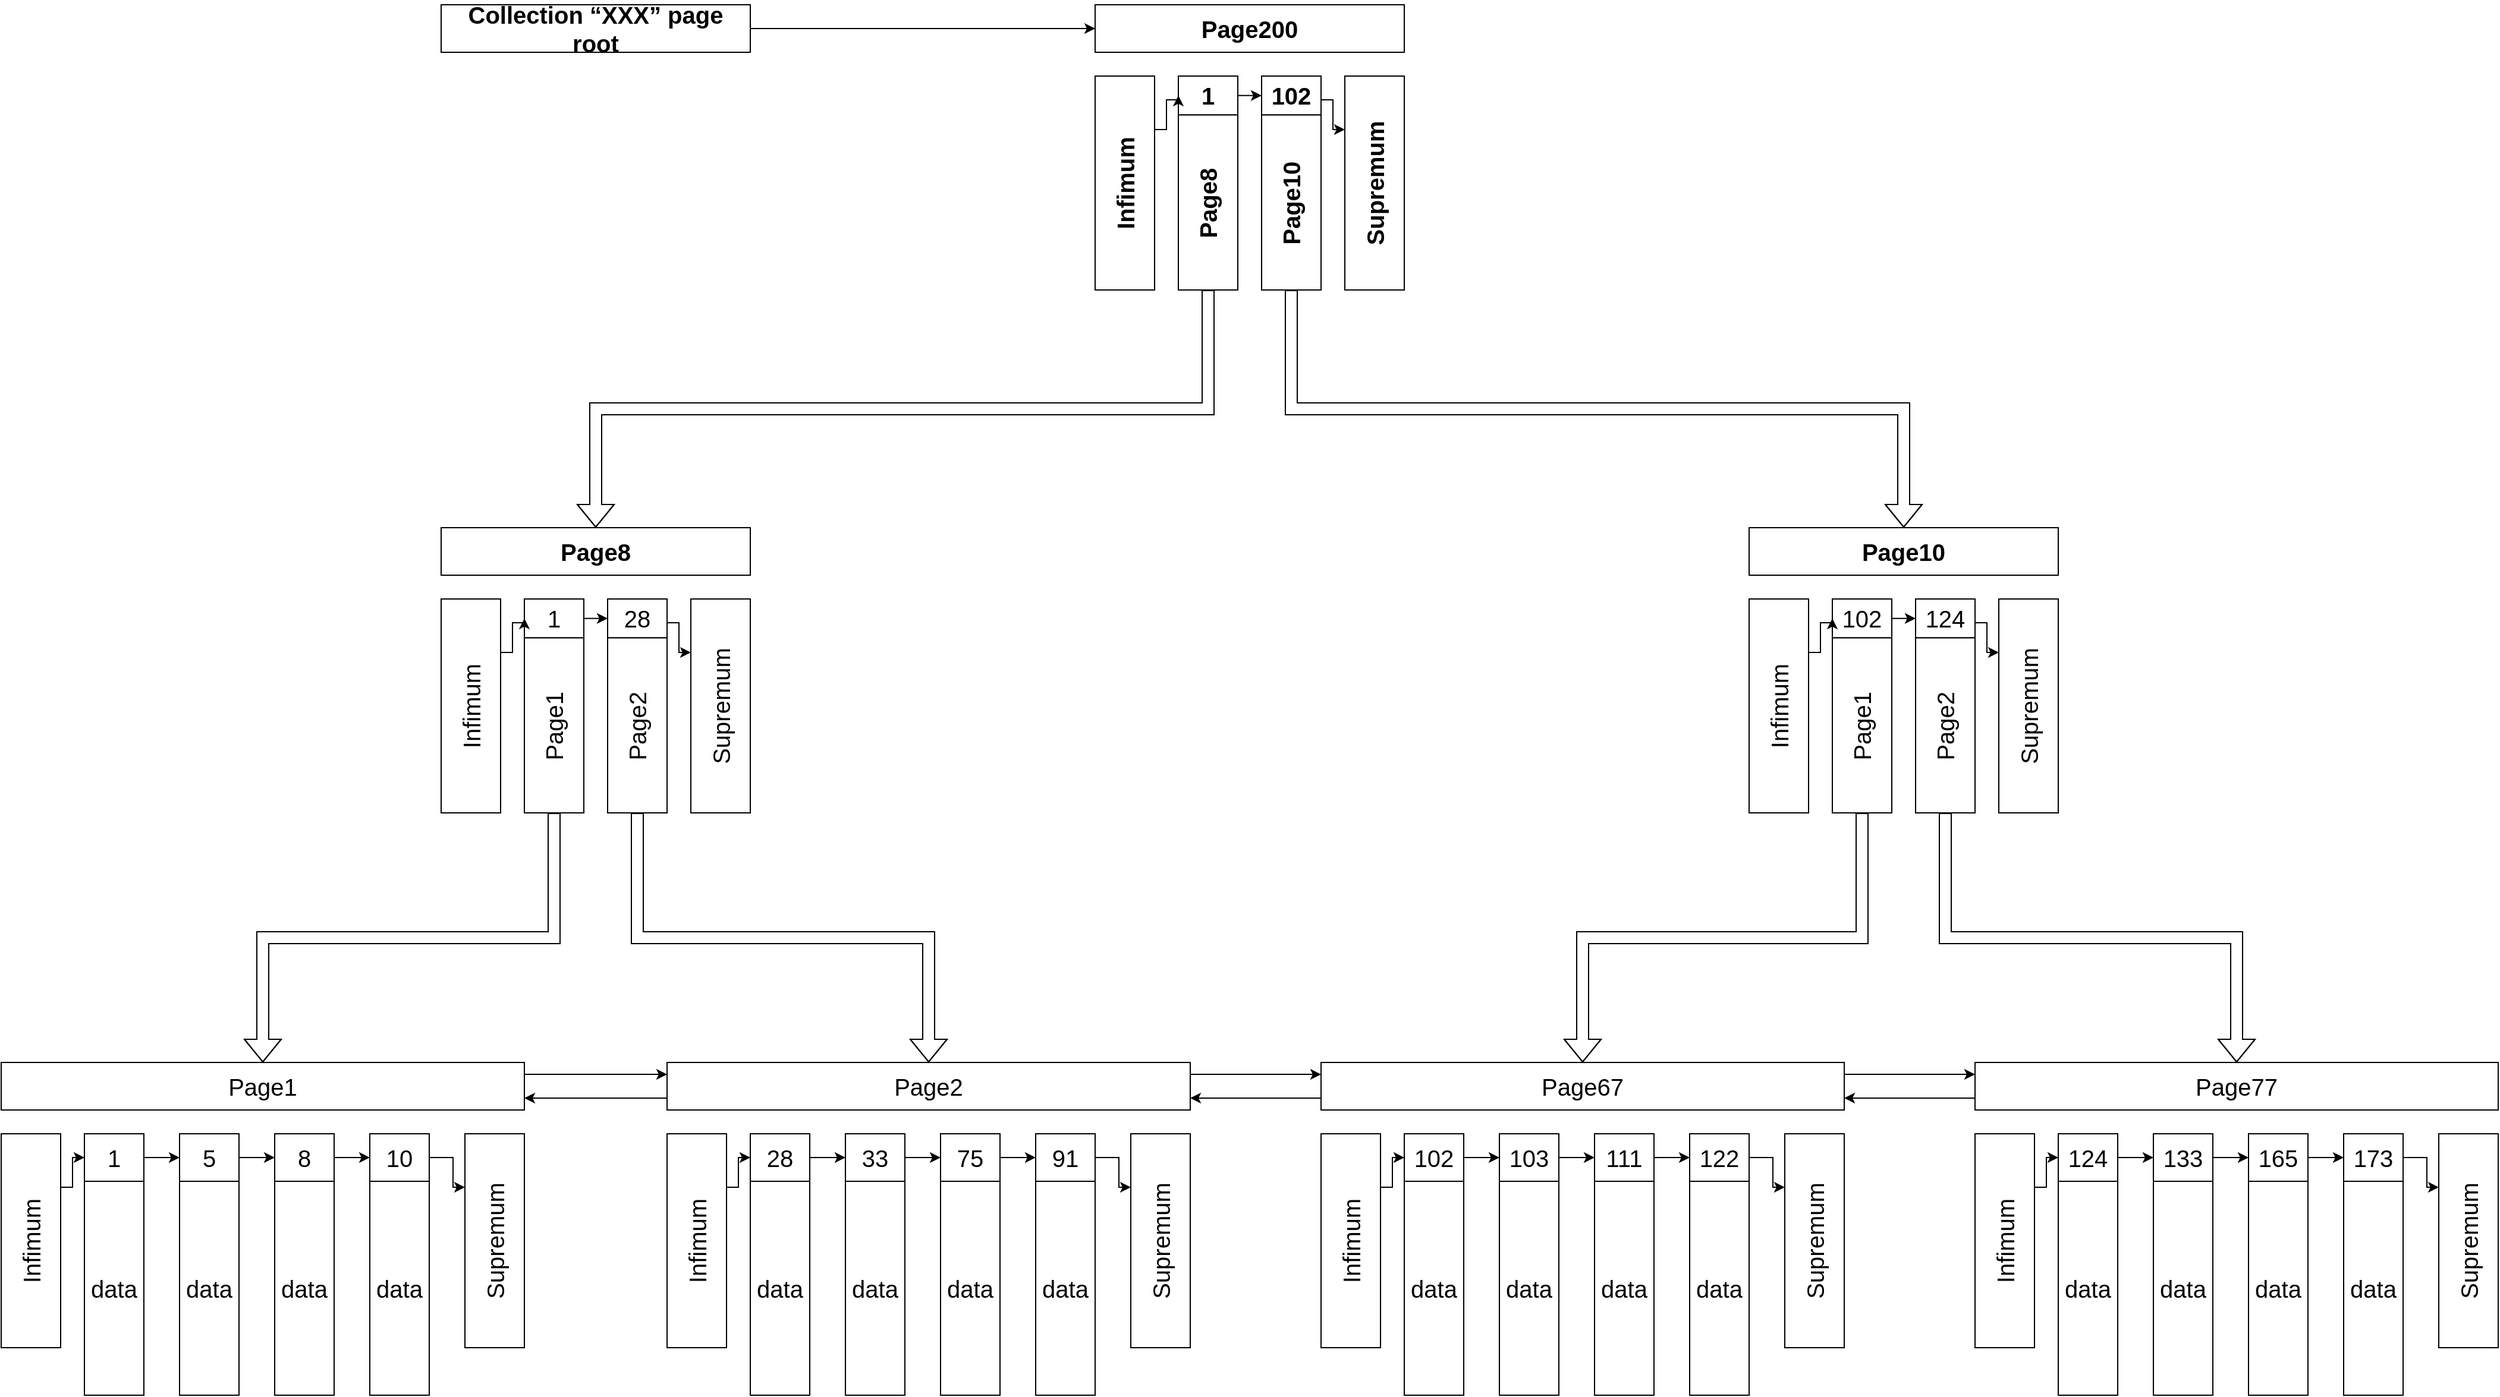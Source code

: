 <mxfile version="20.8.19" type="device"><diagram name="Page-1" id="5X7qmwgHOfAjLhb3YUsZ"><mxGraphModel dx="2868" dy="2516" grid="1" gridSize="10" guides="1" tooltips="1" connect="1" arrows="1" fold="1" page="1" pageScale="1" pageWidth="850" pageHeight="1100" math="0" shadow="0"><root><mxCell id="0"/><mxCell id="1" parent="0"/><mxCell id="koLjiDiufipP8f6T_nUg-83" style="edgeStyle=orthogonalEdgeStyle;rounded=0;orthogonalLoop=1;jettySize=auto;html=1;exitX=1;exitY=0.25;exitDx=0;exitDy=0;entryX=0;entryY=0.25;entryDx=0;entryDy=0;fontFamily=Helvetica;fontSize=20;" edge="1" parent="1" source="koLjiDiufipP8f6T_nUg-43" target="koLjiDiufipP8f6T_nUg-63"><mxGeometry relative="1" as="geometry"/></mxCell><mxCell id="koLjiDiufipP8f6T_nUg-43" value="Page1" style="rounded=0;whiteSpace=wrap;html=1;fontSize=20;" vertex="1" parent="1"><mxGeometry x="50" y="310" width="440" height="40" as="geometry"/></mxCell><mxCell id="koLjiDiufipP8f6T_nUg-46" value="" style="group" vertex="1" connectable="0" parent="1"><mxGeometry x="120" y="370" width="50" height="220" as="geometry"/></mxCell><mxCell id="koLjiDiufipP8f6T_nUg-44" value="1" style="rounded=0;whiteSpace=wrap;html=1;fontSize=20;" vertex="1" parent="koLjiDiufipP8f6T_nUg-46"><mxGeometry width="50" height="40" as="geometry"/></mxCell><mxCell id="koLjiDiufipP8f6T_nUg-45" value="data" style="rounded=0;whiteSpace=wrap;html=1;fontSize=20;" vertex="1" parent="koLjiDiufipP8f6T_nUg-46"><mxGeometry y="40" width="50" height="180" as="geometry"/></mxCell><mxCell id="koLjiDiufipP8f6T_nUg-47" value="" style="group" vertex="1" connectable="0" parent="1"><mxGeometry x="200" y="370" width="50" height="220" as="geometry"/></mxCell><mxCell id="koLjiDiufipP8f6T_nUg-48" value="5" style="rounded=0;whiteSpace=wrap;html=1;fontSize=20;" vertex="1" parent="koLjiDiufipP8f6T_nUg-47"><mxGeometry width="50" height="40" as="geometry"/></mxCell><mxCell id="koLjiDiufipP8f6T_nUg-49" value="data" style="rounded=0;whiteSpace=wrap;html=1;fontSize=20;" vertex="1" parent="koLjiDiufipP8f6T_nUg-47"><mxGeometry y="40" width="50" height="180" as="geometry"/></mxCell><mxCell id="koLjiDiufipP8f6T_nUg-50" value="" style="group" vertex="1" connectable="0" parent="1"><mxGeometry x="280" y="370" width="50" height="220" as="geometry"/></mxCell><mxCell id="koLjiDiufipP8f6T_nUg-51" value="8" style="rounded=0;whiteSpace=wrap;html=1;fontSize=20;" vertex="1" parent="koLjiDiufipP8f6T_nUg-50"><mxGeometry width="50" height="40" as="geometry"/></mxCell><mxCell id="koLjiDiufipP8f6T_nUg-52" value="data" style="rounded=0;whiteSpace=wrap;html=1;fontSize=20;" vertex="1" parent="koLjiDiufipP8f6T_nUg-50"><mxGeometry y="40" width="50" height="180" as="geometry"/></mxCell><mxCell id="koLjiDiufipP8f6T_nUg-53" value="" style="group" vertex="1" connectable="0" parent="1"><mxGeometry x="360" y="370" width="50" height="220" as="geometry"/></mxCell><mxCell id="koLjiDiufipP8f6T_nUg-54" value="10" style="rounded=0;whiteSpace=wrap;html=1;fontSize=20;" vertex="1" parent="koLjiDiufipP8f6T_nUg-53"><mxGeometry width="50" height="40" as="geometry"/></mxCell><mxCell id="koLjiDiufipP8f6T_nUg-55" value="data" style="rounded=0;whiteSpace=wrap;html=1;fontSize=20;" vertex="1" parent="koLjiDiufipP8f6T_nUg-53"><mxGeometry y="40" width="50" height="180" as="geometry"/></mxCell><mxCell id="koLjiDiufipP8f6T_nUg-58" style="edgeStyle=orthogonalEdgeStyle;rounded=0;orthogonalLoop=1;jettySize=auto;html=1;exitX=1;exitY=0.25;exitDx=0;exitDy=0;entryX=0;entryY=0.5;entryDx=0;entryDy=0;fontFamily=Helvetica;fontSize=20;" edge="1" parent="1" source="koLjiDiufipP8f6T_nUg-56" target="koLjiDiufipP8f6T_nUg-44"><mxGeometry relative="1" as="geometry"><Array as="points"><mxPoint x="110" y="415"/><mxPoint x="110" y="390"/></Array></mxGeometry></mxCell><mxCell id="koLjiDiufipP8f6T_nUg-56" value="Infimum" style="rounded=0;whiteSpace=wrap;html=1;fontSize=20;horizontal=0;" vertex="1" parent="1"><mxGeometry x="50" y="370" width="50" height="180" as="geometry"/></mxCell><mxCell id="koLjiDiufipP8f6T_nUg-57" value="Supremum" style="rounded=0;whiteSpace=wrap;html=1;fontSize=20;horizontal=0;" vertex="1" parent="1"><mxGeometry x="440" y="370" width="50" height="180" as="geometry"/></mxCell><mxCell id="koLjiDiufipP8f6T_nUg-59" style="edgeStyle=orthogonalEdgeStyle;rounded=0;orthogonalLoop=1;jettySize=auto;html=1;exitX=1;exitY=0.5;exitDx=0;exitDy=0;entryX=0;entryY=0.5;entryDx=0;entryDy=0;fontFamily=Helvetica;fontSize=20;" edge="1" parent="1" source="koLjiDiufipP8f6T_nUg-44" target="koLjiDiufipP8f6T_nUg-48"><mxGeometry relative="1" as="geometry"/></mxCell><mxCell id="koLjiDiufipP8f6T_nUg-60" style="edgeStyle=orthogonalEdgeStyle;rounded=0;orthogonalLoop=1;jettySize=auto;html=1;exitX=1;exitY=0.5;exitDx=0;exitDy=0;entryX=0;entryY=0.5;entryDx=0;entryDy=0;fontFamily=Helvetica;fontSize=20;" edge="1" parent="1" source="koLjiDiufipP8f6T_nUg-48" target="koLjiDiufipP8f6T_nUg-51"><mxGeometry relative="1" as="geometry"/></mxCell><mxCell id="koLjiDiufipP8f6T_nUg-61" style="edgeStyle=orthogonalEdgeStyle;rounded=0;orthogonalLoop=1;jettySize=auto;html=1;exitX=1;exitY=0.5;exitDx=0;exitDy=0;fontFamily=Helvetica;fontSize=20;" edge="1" parent="1" source="koLjiDiufipP8f6T_nUg-51" target="koLjiDiufipP8f6T_nUg-54"><mxGeometry relative="1" as="geometry"/></mxCell><mxCell id="koLjiDiufipP8f6T_nUg-62" style="edgeStyle=orthogonalEdgeStyle;rounded=0;orthogonalLoop=1;jettySize=auto;html=1;exitX=1;exitY=0.5;exitDx=0;exitDy=0;entryX=0;entryY=0.25;entryDx=0;entryDy=0;fontFamily=Helvetica;fontSize=20;" edge="1" parent="1" source="koLjiDiufipP8f6T_nUg-54" target="koLjiDiufipP8f6T_nUg-57"><mxGeometry relative="1" as="geometry"><Array as="points"><mxPoint x="430" y="390"/><mxPoint x="430" y="415"/></Array></mxGeometry></mxCell><mxCell id="koLjiDiufipP8f6T_nUg-84" style="edgeStyle=orthogonalEdgeStyle;rounded=0;orthogonalLoop=1;jettySize=auto;html=1;exitX=0;exitY=0.75;exitDx=0;exitDy=0;entryX=1;entryY=0.75;entryDx=0;entryDy=0;fontFamily=Helvetica;fontSize=20;" edge="1" parent="1" source="koLjiDiufipP8f6T_nUg-63" target="koLjiDiufipP8f6T_nUg-43"><mxGeometry relative="1" as="geometry"/></mxCell><mxCell id="koLjiDiufipP8f6T_nUg-105" style="edgeStyle=orthogonalEdgeStyle;rounded=0;orthogonalLoop=1;jettySize=auto;html=1;exitX=1;exitY=0.25;exitDx=0;exitDy=0;entryX=0;entryY=0.25;entryDx=0;entryDy=0;fontFamily=Helvetica;fontSize=20;" edge="1" parent="1" source="koLjiDiufipP8f6T_nUg-63" target="koLjiDiufipP8f6T_nUg-85"><mxGeometry relative="1" as="geometry"/></mxCell><mxCell id="koLjiDiufipP8f6T_nUg-63" value="Page2" style="rounded=0;whiteSpace=wrap;html=1;fontSize=20;" vertex="1" parent="1"><mxGeometry x="610" y="310" width="440" height="40" as="geometry"/></mxCell><mxCell id="koLjiDiufipP8f6T_nUg-64" value="" style="group" vertex="1" connectable="0" parent="1"><mxGeometry x="680" y="370" width="50" height="220" as="geometry"/></mxCell><mxCell id="koLjiDiufipP8f6T_nUg-65" value="28" style="rounded=0;whiteSpace=wrap;html=1;fontSize=20;" vertex="1" parent="koLjiDiufipP8f6T_nUg-64"><mxGeometry width="50" height="40" as="geometry"/></mxCell><mxCell id="koLjiDiufipP8f6T_nUg-66" value="data" style="rounded=0;whiteSpace=wrap;html=1;fontSize=20;" vertex="1" parent="koLjiDiufipP8f6T_nUg-64"><mxGeometry y="40" width="50" height="180" as="geometry"/></mxCell><mxCell id="koLjiDiufipP8f6T_nUg-67" value="" style="group" vertex="1" connectable="0" parent="1"><mxGeometry x="760" y="370" width="50" height="220" as="geometry"/></mxCell><mxCell id="koLjiDiufipP8f6T_nUg-68" value="33" style="rounded=0;whiteSpace=wrap;html=1;fontSize=20;" vertex="1" parent="koLjiDiufipP8f6T_nUg-67"><mxGeometry width="50" height="40" as="geometry"/></mxCell><mxCell id="koLjiDiufipP8f6T_nUg-69" value="data" style="rounded=0;whiteSpace=wrap;html=1;fontSize=20;" vertex="1" parent="koLjiDiufipP8f6T_nUg-67"><mxGeometry y="40" width="50" height="180" as="geometry"/></mxCell><mxCell id="koLjiDiufipP8f6T_nUg-70" value="" style="group" vertex="1" connectable="0" parent="1"><mxGeometry x="840" y="370" width="50" height="220" as="geometry"/></mxCell><mxCell id="koLjiDiufipP8f6T_nUg-71" value="75" style="rounded=0;whiteSpace=wrap;html=1;fontSize=20;" vertex="1" parent="koLjiDiufipP8f6T_nUg-70"><mxGeometry width="50" height="40" as="geometry"/></mxCell><mxCell id="koLjiDiufipP8f6T_nUg-72" value="data" style="rounded=0;whiteSpace=wrap;html=1;fontSize=20;" vertex="1" parent="koLjiDiufipP8f6T_nUg-70"><mxGeometry y="40" width="50" height="180" as="geometry"/></mxCell><mxCell id="koLjiDiufipP8f6T_nUg-73" value="" style="group" vertex="1" connectable="0" parent="1"><mxGeometry x="920" y="370" width="50" height="220" as="geometry"/></mxCell><mxCell id="koLjiDiufipP8f6T_nUg-74" value="91" style="rounded=0;whiteSpace=wrap;html=1;fontSize=20;" vertex="1" parent="koLjiDiufipP8f6T_nUg-73"><mxGeometry width="50" height="40" as="geometry"/></mxCell><mxCell id="koLjiDiufipP8f6T_nUg-75" value="data" style="rounded=0;whiteSpace=wrap;html=1;fontSize=20;" vertex="1" parent="koLjiDiufipP8f6T_nUg-73"><mxGeometry y="40" width="50" height="180" as="geometry"/></mxCell><mxCell id="koLjiDiufipP8f6T_nUg-76" style="edgeStyle=orthogonalEdgeStyle;rounded=0;orthogonalLoop=1;jettySize=auto;html=1;exitX=1;exitY=0.25;exitDx=0;exitDy=0;entryX=0;entryY=0.5;entryDx=0;entryDy=0;fontFamily=Helvetica;fontSize=20;" edge="1" parent="1" source="koLjiDiufipP8f6T_nUg-77" target="koLjiDiufipP8f6T_nUg-65"><mxGeometry relative="1" as="geometry"><Array as="points"><mxPoint x="670" y="415"/><mxPoint x="670" y="390"/></Array></mxGeometry></mxCell><mxCell id="koLjiDiufipP8f6T_nUg-77" value="Infimum" style="rounded=0;whiteSpace=wrap;html=1;fontSize=20;horizontal=0;" vertex="1" parent="1"><mxGeometry x="610" y="370" width="50" height="180" as="geometry"/></mxCell><mxCell id="koLjiDiufipP8f6T_nUg-78" value="Supremum" style="rounded=0;whiteSpace=wrap;html=1;fontSize=20;horizontal=0;" vertex="1" parent="1"><mxGeometry x="1000" y="370" width="50" height="180" as="geometry"/></mxCell><mxCell id="koLjiDiufipP8f6T_nUg-79" style="edgeStyle=orthogonalEdgeStyle;rounded=0;orthogonalLoop=1;jettySize=auto;html=1;exitX=1;exitY=0.5;exitDx=0;exitDy=0;entryX=0;entryY=0.5;entryDx=0;entryDy=0;fontFamily=Helvetica;fontSize=20;" edge="1" parent="1" source="koLjiDiufipP8f6T_nUg-65" target="koLjiDiufipP8f6T_nUg-68"><mxGeometry relative="1" as="geometry"/></mxCell><mxCell id="koLjiDiufipP8f6T_nUg-80" style="edgeStyle=orthogonalEdgeStyle;rounded=0;orthogonalLoop=1;jettySize=auto;html=1;exitX=1;exitY=0.5;exitDx=0;exitDy=0;entryX=0;entryY=0.5;entryDx=0;entryDy=0;fontFamily=Helvetica;fontSize=20;" edge="1" parent="1" source="koLjiDiufipP8f6T_nUg-68" target="koLjiDiufipP8f6T_nUg-71"><mxGeometry relative="1" as="geometry"/></mxCell><mxCell id="koLjiDiufipP8f6T_nUg-81" style="edgeStyle=orthogonalEdgeStyle;rounded=0;orthogonalLoop=1;jettySize=auto;html=1;exitX=1;exitY=0.5;exitDx=0;exitDy=0;fontFamily=Helvetica;fontSize=20;" edge="1" parent="1" source="koLjiDiufipP8f6T_nUg-71" target="koLjiDiufipP8f6T_nUg-74"><mxGeometry relative="1" as="geometry"/></mxCell><mxCell id="koLjiDiufipP8f6T_nUg-82" style="edgeStyle=orthogonalEdgeStyle;rounded=0;orthogonalLoop=1;jettySize=auto;html=1;exitX=1;exitY=0.5;exitDx=0;exitDy=0;entryX=0;entryY=0.25;entryDx=0;entryDy=0;fontFamily=Helvetica;fontSize=20;" edge="1" parent="1" source="koLjiDiufipP8f6T_nUg-74" target="koLjiDiufipP8f6T_nUg-78"><mxGeometry relative="1" as="geometry"><Array as="points"><mxPoint x="990" y="390"/><mxPoint x="990" y="415"/></Array></mxGeometry></mxCell><mxCell id="koLjiDiufipP8f6T_nUg-106" style="edgeStyle=orthogonalEdgeStyle;rounded=0;orthogonalLoop=1;jettySize=auto;html=1;exitX=0;exitY=0.75;exitDx=0;exitDy=0;entryX=1;entryY=0.75;entryDx=0;entryDy=0;fontFamily=Helvetica;fontSize=20;" edge="1" parent="1" source="koLjiDiufipP8f6T_nUg-85" target="koLjiDiufipP8f6T_nUg-63"><mxGeometry relative="1" as="geometry"/></mxCell><mxCell id="koLjiDiufipP8f6T_nUg-127" style="edgeStyle=orthogonalEdgeStyle;rounded=0;orthogonalLoop=1;jettySize=auto;html=1;exitX=1;exitY=0.25;exitDx=0;exitDy=0;entryX=0;entryY=0.25;entryDx=0;entryDy=0;fontFamily=Helvetica;fontSize=20;" edge="1" parent="1" source="koLjiDiufipP8f6T_nUg-85" target="koLjiDiufipP8f6T_nUg-107"><mxGeometry relative="1" as="geometry"/></mxCell><mxCell id="koLjiDiufipP8f6T_nUg-85" value="Page67" style="rounded=0;whiteSpace=wrap;html=1;fontSize=20;" vertex="1" parent="1"><mxGeometry x="1160" y="310" width="440" height="40" as="geometry"/></mxCell><mxCell id="koLjiDiufipP8f6T_nUg-86" value="" style="group" vertex="1" connectable="0" parent="1"><mxGeometry x="1230" y="370" width="50" height="220" as="geometry"/></mxCell><mxCell id="koLjiDiufipP8f6T_nUg-87" value="102" style="rounded=0;whiteSpace=wrap;html=1;fontSize=20;" vertex="1" parent="koLjiDiufipP8f6T_nUg-86"><mxGeometry width="50" height="40" as="geometry"/></mxCell><mxCell id="koLjiDiufipP8f6T_nUg-88" value="data" style="rounded=0;whiteSpace=wrap;html=1;fontSize=20;" vertex="1" parent="koLjiDiufipP8f6T_nUg-86"><mxGeometry y="40" width="50" height="180" as="geometry"/></mxCell><mxCell id="koLjiDiufipP8f6T_nUg-89" value="" style="group" vertex="1" connectable="0" parent="1"><mxGeometry x="1310" y="370" width="50" height="220" as="geometry"/></mxCell><mxCell id="koLjiDiufipP8f6T_nUg-90" value="103" style="rounded=0;whiteSpace=wrap;html=1;fontSize=20;" vertex="1" parent="koLjiDiufipP8f6T_nUg-89"><mxGeometry width="50" height="40" as="geometry"/></mxCell><mxCell id="koLjiDiufipP8f6T_nUg-91" value="data" style="rounded=0;whiteSpace=wrap;html=1;fontSize=20;" vertex="1" parent="koLjiDiufipP8f6T_nUg-89"><mxGeometry y="40" width="50" height="180" as="geometry"/></mxCell><mxCell id="koLjiDiufipP8f6T_nUg-92" value="" style="group" vertex="1" connectable="0" parent="1"><mxGeometry x="1390" y="370" width="50" height="220" as="geometry"/></mxCell><mxCell id="koLjiDiufipP8f6T_nUg-93" value="111" style="rounded=0;whiteSpace=wrap;html=1;fontSize=20;" vertex="1" parent="koLjiDiufipP8f6T_nUg-92"><mxGeometry width="50" height="40" as="geometry"/></mxCell><mxCell id="koLjiDiufipP8f6T_nUg-94" value="data" style="rounded=0;whiteSpace=wrap;html=1;fontSize=20;" vertex="1" parent="koLjiDiufipP8f6T_nUg-92"><mxGeometry y="40" width="50" height="180" as="geometry"/></mxCell><mxCell id="koLjiDiufipP8f6T_nUg-95" value="" style="group" vertex="1" connectable="0" parent="1"><mxGeometry x="1470" y="370" width="50" height="220" as="geometry"/></mxCell><mxCell id="koLjiDiufipP8f6T_nUg-96" value="122" style="rounded=0;whiteSpace=wrap;html=1;fontSize=20;" vertex="1" parent="koLjiDiufipP8f6T_nUg-95"><mxGeometry width="50" height="40" as="geometry"/></mxCell><mxCell id="koLjiDiufipP8f6T_nUg-97" value="data" style="rounded=0;whiteSpace=wrap;html=1;fontSize=20;" vertex="1" parent="koLjiDiufipP8f6T_nUg-95"><mxGeometry y="40" width="50" height="180" as="geometry"/></mxCell><mxCell id="koLjiDiufipP8f6T_nUg-98" style="edgeStyle=orthogonalEdgeStyle;rounded=0;orthogonalLoop=1;jettySize=auto;html=1;exitX=1;exitY=0.25;exitDx=0;exitDy=0;entryX=0;entryY=0.5;entryDx=0;entryDy=0;fontFamily=Helvetica;fontSize=20;" edge="1" parent="1" source="koLjiDiufipP8f6T_nUg-99" target="koLjiDiufipP8f6T_nUg-87"><mxGeometry relative="1" as="geometry"><Array as="points"><mxPoint x="1220" y="415"/><mxPoint x="1220" y="390"/></Array></mxGeometry></mxCell><mxCell id="koLjiDiufipP8f6T_nUg-99" value="Infimum" style="rounded=0;whiteSpace=wrap;html=1;fontSize=20;horizontal=0;" vertex="1" parent="1"><mxGeometry x="1160" y="370" width="50" height="180" as="geometry"/></mxCell><mxCell id="koLjiDiufipP8f6T_nUg-100" value="Supremum" style="rounded=0;whiteSpace=wrap;html=1;fontSize=20;horizontal=0;" vertex="1" parent="1"><mxGeometry x="1550" y="370" width="50" height="180" as="geometry"/></mxCell><mxCell id="koLjiDiufipP8f6T_nUg-101" style="edgeStyle=orthogonalEdgeStyle;rounded=0;orthogonalLoop=1;jettySize=auto;html=1;exitX=1;exitY=0.5;exitDx=0;exitDy=0;entryX=0;entryY=0.5;entryDx=0;entryDy=0;fontFamily=Helvetica;fontSize=20;" edge="1" parent="1" source="koLjiDiufipP8f6T_nUg-87" target="koLjiDiufipP8f6T_nUg-90"><mxGeometry relative="1" as="geometry"/></mxCell><mxCell id="koLjiDiufipP8f6T_nUg-102" style="edgeStyle=orthogonalEdgeStyle;rounded=0;orthogonalLoop=1;jettySize=auto;html=1;exitX=1;exitY=0.5;exitDx=0;exitDy=0;entryX=0;entryY=0.5;entryDx=0;entryDy=0;fontFamily=Helvetica;fontSize=20;" edge="1" parent="1" source="koLjiDiufipP8f6T_nUg-90" target="koLjiDiufipP8f6T_nUg-93"><mxGeometry relative="1" as="geometry"/></mxCell><mxCell id="koLjiDiufipP8f6T_nUg-103" style="edgeStyle=orthogonalEdgeStyle;rounded=0;orthogonalLoop=1;jettySize=auto;html=1;exitX=1;exitY=0.5;exitDx=0;exitDy=0;fontFamily=Helvetica;fontSize=20;" edge="1" parent="1" source="koLjiDiufipP8f6T_nUg-93" target="koLjiDiufipP8f6T_nUg-96"><mxGeometry relative="1" as="geometry"/></mxCell><mxCell id="koLjiDiufipP8f6T_nUg-104" style="edgeStyle=orthogonalEdgeStyle;rounded=0;orthogonalLoop=1;jettySize=auto;html=1;exitX=1;exitY=0.5;exitDx=0;exitDy=0;entryX=0;entryY=0.25;entryDx=0;entryDy=0;fontFamily=Helvetica;fontSize=20;" edge="1" parent="1" source="koLjiDiufipP8f6T_nUg-96" target="koLjiDiufipP8f6T_nUg-100"><mxGeometry relative="1" as="geometry"><Array as="points"><mxPoint x="1540" y="390"/><mxPoint x="1540" y="415"/></Array></mxGeometry></mxCell><mxCell id="koLjiDiufipP8f6T_nUg-128" style="edgeStyle=orthogonalEdgeStyle;rounded=0;orthogonalLoop=1;jettySize=auto;html=1;exitX=0;exitY=0.75;exitDx=0;exitDy=0;entryX=1;entryY=0.75;entryDx=0;entryDy=0;fontFamily=Helvetica;fontSize=20;" edge="1" parent="1" source="koLjiDiufipP8f6T_nUg-107" target="koLjiDiufipP8f6T_nUg-85"><mxGeometry relative="1" as="geometry"/></mxCell><mxCell id="koLjiDiufipP8f6T_nUg-107" value="Page77" style="rounded=0;whiteSpace=wrap;html=1;fontSize=20;" vertex="1" parent="1"><mxGeometry x="1710" y="310" width="440" height="40" as="geometry"/></mxCell><mxCell id="koLjiDiufipP8f6T_nUg-108" value="" style="group" vertex="1" connectable="0" parent="1"><mxGeometry x="1780" y="370" width="50" height="220" as="geometry"/></mxCell><mxCell id="koLjiDiufipP8f6T_nUg-109" value="124" style="rounded=0;whiteSpace=wrap;html=1;fontSize=20;" vertex="1" parent="koLjiDiufipP8f6T_nUg-108"><mxGeometry width="50" height="40" as="geometry"/></mxCell><mxCell id="koLjiDiufipP8f6T_nUg-110" value="data" style="rounded=0;whiteSpace=wrap;html=1;fontSize=20;" vertex="1" parent="koLjiDiufipP8f6T_nUg-108"><mxGeometry y="40" width="50" height="180" as="geometry"/></mxCell><mxCell id="koLjiDiufipP8f6T_nUg-111" value="" style="group" vertex="1" connectable="0" parent="1"><mxGeometry x="1860" y="370" width="50" height="220" as="geometry"/></mxCell><mxCell id="koLjiDiufipP8f6T_nUg-112" value="133" style="rounded=0;whiteSpace=wrap;html=1;fontSize=20;" vertex="1" parent="koLjiDiufipP8f6T_nUg-111"><mxGeometry width="50" height="40" as="geometry"/></mxCell><mxCell id="koLjiDiufipP8f6T_nUg-113" value="data" style="rounded=0;whiteSpace=wrap;html=1;fontSize=20;" vertex="1" parent="koLjiDiufipP8f6T_nUg-111"><mxGeometry y="40" width="50" height="180" as="geometry"/></mxCell><mxCell id="koLjiDiufipP8f6T_nUg-114" value="" style="group" vertex="1" connectable="0" parent="1"><mxGeometry x="1940" y="370" width="50" height="220" as="geometry"/></mxCell><mxCell id="koLjiDiufipP8f6T_nUg-115" value="165" style="rounded=0;whiteSpace=wrap;html=1;fontSize=20;" vertex="1" parent="koLjiDiufipP8f6T_nUg-114"><mxGeometry width="50" height="40" as="geometry"/></mxCell><mxCell id="koLjiDiufipP8f6T_nUg-116" value="data" style="rounded=0;whiteSpace=wrap;html=1;fontSize=20;" vertex="1" parent="koLjiDiufipP8f6T_nUg-114"><mxGeometry y="40" width="50" height="180" as="geometry"/></mxCell><mxCell id="koLjiDiufipP8f6T_nUg-117" value="" style="group" vertex="1" connectable="0" parent="1"><mxGeometry x="2020" y="370" width="50" height="220" as="geometry"/></mxCell><mxCell id="koLjiDiufipP8f6T_nUg-118" value="173" style="rounded=0;whiteSpace=wrap;html=1;fontSize=20;" vertex="1" parent="koLjiDiufipP8f6T_nUg-117"><mxGeometry width="50" height="40" as="geometry"/></mxCell><mxCell id="koLjiDiufipP8f6T_nUg-119" value="data" style="rounded=0;whiteSpace=wrap;html=1;fontSize=20;" vertex="1" parent="koLjiDiufipP8f6T_nUg-117"><mxGeometry y="40" width="50" height="180" as="geometry"/></mxCell><mxCell id="koLjiDiufipP8f6T_nUg-120" style="edgeStyle=orthogonalEdgeStyle;rounded=0;orthogonalLoop=1;jettySize=auto;html=1;exitX=1;exitY=0.25;exitDx=0;exitDy=0;entryX=0;entryY=0.5;entryDx=0;entryDy=0;fontFamily=Helvetica;fontSize=20;" edge="1" parent="1" source="koLjiDiufipP8f6T_nUg-121" target="koLjiDiufipP8f6T_nUg-109"><mxGeometry relative="1" as="geometry"><Array as="points"><mxPoint x="1770" y="415"/><mxPoint x="1770" y="390"/></Array></mxGeometry></mxCell><mxCell id="koLjiDiufipP8f6T_nUg-121" value="Infimum" style="rounded=0;whiteSpace=wrap;html=1;fontSize=20;horizontal=0;" vertex="1" parent="1"><mxGeometry x="1710" y="370" width="50" height="180" as="geometry"/></mxCell><mxCell id="koLjiDiufipP8f6T_nUg-122" value="Supremum" style="rounded=0;whiteSpace=wrap;html=1;fontSize=20;horizontal=0;" vertex="1" parent="1"><mxGeometry x="2100" y="370" width="50" height="180" as="geometry"/></mxCell><mxCell id="koLjiDiufipP8f6T_nUg-123" style="edgeStyle=orthogonalEdgeStyle;rounded=0;orthogonalLoop=1;jettySize=auto;html=1;exitX=1;exitY=0.5;exitDx=0;exitDy=0;entryX=0;entryY=0.5;entryDx=0;entryDy=0;fontFamily=Helvetica;fontSize=20;" edge="1" parent="1" source="koLjiDiufipP8f6T_nUg-109" target="koLjiDiufipP8f6T_nUg-112"><mxGeometry relative="1" as="geometry"/></mxCell><mxCell id="koLjiDiufipP8f6T_nUg-124" style="edgeStyle=orthogonalEdgeStyle;rounded=0;orthogonalLoop=1;jettySize=auto;html=1;exitX=1;exitY=0.5;exitDx=0;exitDy=0;entryX=0;entryY=0.5;entryDx=0;entryDy=0;fontFamily=Helvetica;fontSize=20;" edge="1" parent="1" source="koLjiDiufipP8f6T_nUg-112" target="koLjiDiufipP8f6T_nUg-115"><mxGeometry relative="1" as="geometry"/></mxCell><mxCell id="koLjiDiufipP8f6T_nUg-125" style="edgeStyle=orthogonalEdgeStyle;rounded=0;orthogonalLoop=1;jettySize=auto;html=1;exitX=1;exitY=0.5;exitDx=0;exitDy=0;fontFamily=Helvetica;fontSize=20;" edge="1" parent="1" source="koLjiDiufipP8f6T_nUg-115" target="koLjiDiufipP8f6T_nUg-118"><mxGeometry relative="1" as="geometry"/></mxCell><mxCell id="koLjiDiufipP8f6T_nUg-126" style="edgeStyle=orthogonalEdgeStyle;rounded=0;orthogonalLoop=1;jettySize=auto;html=1;exitX=1;exitY=0.5;exitDx=0;exitDy=0;entryX=0;entryY=0.25;entryDx=0;entryDy=0;fontFamily=Helvetica;fontSize=20;" edge="1" parent="1" source="koLjiDiufipP8f6T_nUg-118" target="koLjiDiufipP8f6T_nUg-122"><mxGeometry relative="1" as="geometry"><Array as="points"><mxPoint x="2090" y="390"/><mxPoint x="2090" y="415"/></Array></mxGeometry></mxCell><mxCell id="koLjiDiufipP8f6T_nUg-129" value="&lt;b&gt;Page8&lt;/b&gt;" style="rounded=0;whiteSpace=wrap;html=1;fontSize=20;" vertex="1" parent="1"><mxGeometry x="420" y="-140" width="260" height="40" as="geometry"/></mxCell><mxCell id="koLjiDiufipP8f6T_nUg-130" value="" style="group" vertex="1" connectable="0" parent="1"><mxGeometry x="490" y="-80" width="50" height="180" as="geometry"/></mxCell><mxCell id="koLjiDiufipP8f6T_nUg-131" value="1" style="rounded=0;whiteSpace=wrap;html=1;fontSize=20;" vertex="1" parent="koLjiDiufipP8f6T_nUg-130"><mxGeometry width="50" height="32.727" as="geometry"/></mxCell><mxCell id="koLjiDiufipP8f6T_nUg-132" value="Page1" style="rounded=0;whiteSpace=wrap;html=1;fontSize=20;horizontal=0;" vertex="1" parent="koLjiDiufipP8f6T_nUg-130"><mxGeometry y="32.727" width="50" height="147.273" as="geometry"/></mxCell><mxCell id="koLjiDiufipP8f6T_nUg-139" value="" style="group" vertex="1" connectable="0" parent="1"><mxGeometry x="560" y="-80" width="50" height="180" as="geometry"/></mxCell><mxCell id="koLjiDiufipP8f6T_nUg-140" value="28" style="rounded=0;whiteSpace=wrap;html=1;fontSize=20;" vertex="1" parent="koLjiDiufipP8f6T_nUg-139"><mxGeometry width="50" height="32.727" as="geometry"/></mxCell><mxCell id="koLjiDiufipP8f6T_nUg-141" value="Page2" style="rounded=0;whiteSpace=wrap;html=1;fontSize=20;horizontal=0;" vertex="1" parent="koLjiDiufipP8f6T_nUg-139"><mxGeometry y="32.727" width="50" height="147.273" as="geometry"/></mxCell><mxCell id="koLjiDiufipP8f6T_nUg-142" style="edgeStyle=orthogonalEdgeStyle;rounded=0;orthogonalLoop=1;jettySize=auto;html=1;exitX=1;exitY=0.25;exitDx=0;exitDy=0;entryX=0;entryY=0.5;entryDx=0;entryDy=0;fontFamily=Helvetica;fontSize=20;" edge="1" parent="1" source="koLjiDiufipP8f6T_nUg-143" target="koLjiDiufipP8f6T_nUg-131"><mxGeometry relative="1" as="geometry"><Array as="points"><mxPoint x="480" y="-35"/><mxPoint x="480" y="-60"/></Array></mxGeometry></mxCell><mxCell id="koLjiDiufipP8f6T_nUg-143" value="Infimum" style="rounded=0;whiteSpace=wrap;html=1;fontSize=20;horizontal=0;" vertex="1" parent="1"><mxGeometry x="420" y="-80" width="50" height="180" as="geometry"/></mxCell><mxCell id="koLjiDiufipP8f6T_nUg-144" value="Supremum" style="rounded=0;whiteSpace=wrap;html=1;fontSize=20;horizontal=0;" vertex="1" parent="1"><mxGeometry x="630" y="-80" width="50" height="180" as="geometry"/></mxCell><mxCell id="koLjiDiufipP8f6T_nUg-148" style="edgeStyle=orthogonalEdgeStyle;rounded=0;orthogonalLoop=1;jettySize=auto;html=1;exitX=1;exitY=0.5;exitDx=0;exitDy=0;entryX=0;entryY=0.25;entryDx=0;entryDy=0;fontFamily=Helvetica;fontSize=20;" edge="1" parent="1" source="koLjiDiufipP8f6T_nUg-140" target="koLjiDiufipP8f6T_nUg-144"><mxGeometry relative="1" as="geometry"><Array as="points"><mxPoint x="620" y="-60"/><mxPoint x="620" y="-35"/></Array></mxGeometry></mxCell><mxCell id="koLjiDiufipP8f6T_nUg-149" style="edgeStyle=orthogonalEdgeStyle;rounded=0;orthogonalLoop=1;jettySize=auto;html=1;exitX=1;exitY=0.5;exitDx=0;exitDy=0;fontFamily=Helvetica;fontSize=20;" edge="1" parent="1" source="koLjiDiufipP8f6T_nUg-131" target="koLjiDiufipP8f6T_nUg-140"><mxGeometry relative="1" as="geometry"/></mxCell><mxCell id="koLjiDiufipP8f6T_nUg-150" style="edgeStyle=orthogonalEdgeStyle;rounded=0;orthogonalLoop=1;jettySize=auto;html=1;exitX=0.5;exitY=1;exitDx=0;exitDy=0;entryX=0.5;entryY=0;entryDx=0;entryDy=0;fontFamily=Helvetica;fontSize=20;shape=flexArrow;" edge="1" parent="1" source="koLjiDiufipP8f6T_nUg-132" target="koLjiDiufipP8f6T_nUg-43"><mxGeometry relative="1" as="geometry"/></mxCell><mxCell id="koLjiDiufipP8f6T_nUg-151" style="edgeStyle=orthogonalEdgeStyle;rounded=0;orthogonalLoop=1;jettySize=auto;html=1;exitX=0.5;exitY=1;exitDx=0;exitDy=0;entryX=0.5;entryY=0;entryDx=0;entryDy=0;fontFamily=Helvetica;fontSize=20;shape=flexArrow;" edge="1" parent="1" source="koLjiDiufipP8f6T_nUg-141" target="koLjiDiufipP8f6T_nUg-63"><mxGeometry relative="1" as="geometry"/></mxCell><mxCell id="koLjiDiufipP8f6T_nUg-152" value="&lt;b&gt;Page10&lt;/b&gt;" style="rounded=0;whiteSpace=wrap;html=1;fontSize=20;" vertex="1" parent="1"><mxGeometry x="1520" y="-140" width="260" height="40" as="geometry"/></mxCell><mxCell id="koLjiDiufipP8f6T_nUg-153" value="" style="group" vertex="1" connectable="0" parent="1"><mxGeometry x="1590" y="-80" width="50" height="180" as="geometry"/></mxCell><mxCell id="koLjiDiufipP8f6T_nUg-154" value="102" style="rounded=0;whiteSpace=wrap;html=1;fontSize=20;" vertex="1" parent="koLjiDiufipP8f6T_nUg-153"><mxGeometry width="50" height="32.727" as="geometry"/></mxCell><mxCell id="koLjiDiufipP8f6T_nUg-155" value="Page1" style="rounded=0;whiteSpace=wrap;html=1;fontSize=20;horizontal=0;" vertex="1" parent="koLjiDiufipP8f6T_nUg-153"><mxGeometry y="32.727" width="50" height="147.273" as="geometry"/></mxCell><mxCell id="koLjiDiufipP8f6T_nUg-156" value="" style="group" vertex="1" connectable="0" parent="1"><mxGeometry x="1660" y="-80" width="50" height="180" as="geometry"/></mxCell><mxCell id="koLjiDiufipP8f6T_nUg-157" value="124" style="rounded=0;whiteSpace=wrap;html=1;fontSize=20;" vertex="1" parent="koLjiDiufipP8f6T_nUg-156"><mxGeometry width="50" height="32.727" as="geometry"/></mxCell><mxCell id="koLjiDiufipP8f6T_nUg-158" value="Page2" style="rounded=0;whiteSpace=wrap;html=1;fontSize=20;horizontal=0;" vertex="1" parent="koLjiDiufipP8f6T_nUg-156"><mxGeometry y="32.727" width="50" height="147.273" as="geometry"/></mxCell><mxCell id="koLjiDiufipP8f6T_nUg-159" style="edgeStyle=orthogonalEdgeStyle;rounded=0;orthogonalLoop=1;jettySize=auto;html=1;exitX=1;exitY=0.25;exitDx=0;exitDy=0;entryX=0;entryY=0.5;entryDx=0;entryDy=0;fontFamily=Helvetica;fontSize=20;" edge="1" parent="1" source="koLjiDiufipP8f6T_nUg-160" target="koLjiDiufipP8f6T_nUg-154"><mxGeometry relative="1" as="geometry"><Array as="points"><mxPoint x="1580" y="-35"/><mxPoint x="1580" y="-60"/></Array></mxGeometry></mxCell><mxCell id="koLjiDiufipP8f6T_nUg-160" value="Infimum" style="rounded=0;whiteSpace=wrap;html=1;fontSize=20;horizontal=0;" vertex="1" parent="1"><mxGeometry x="1520" y="-80" width="50" height="180" as="geometry"/></mxCell><mxCell id="koLjiDiufipP8f6T_nUg-161" value="Supremum" style="rounded=0;whiteSpace=wrap;html=1;fontSize=20;horizontal=0;" vertex="1" parent="1"><mxGeometry x="1730" y="-80" width="50" height="180" as="geometry"/></mxCell><mxCell id="koLjiDiufipP8f6T_nUg-162" style="edgeStyle=orthogonalEdgeStyle;rounded=0;orthogonalLoop=1;jettySize=auto;html=1;exitX=1;exitY=0.5;exitDx=0;exitDy=0;entryX=0;entryY=0.25;entryDx=0;entryDy=0;fontFamily=Helvetica;fontSize=20;" edge="1" parent="1" source="koLjiDiufipP8f6T_nUg-157" target="koLjiDiufipP8f6T_nUg-161"><mxGeometry relative="1" as="geometry"><Array as="points"><mxPoint x="1720" y="-60"/><mxPoint x="1720" y="-35"/></Array></mxGeometry></mxCell><mxCell id="koLjiDiufipP8f6T_nUg-163" style="edgeStyle=orthogonalEdgeStyle;rounded=0;orthogonalLoop=1;jettySize=auto;html=1;exitX=1;exitY=0.5;exitDx=0;exitDy=0;fontFamily=Helvetica;fontSize=20;" edge="1" parent="1" source="koLjiDiufipP8f6T_nUg-154" target="koLjiDiufipP8f6T_nUg-157"><mxGeometry relative="1" as="geometry"/></mxCell><mxCell id="koLjiDiufipP8f6T_nUg-164" style="edgeStyle=orthogonalEdgeStyle;rounded=0;orthogonalLoop=1;jettySize=auto;html=1;exitX=0.5;exitY=1;exitDx=0;exitDy=0;entryX=0.5;entryY=0;entryDx=0;entryDy=0;fontFamily=Helvetica;fontSize=20;shape=flexArrow;" edge="1" parent="1" source="koLjiDiufipP8f6T_nUg-155" target="koLjiDiufipP8f6T_nUg-85"><mxGeometry relative="1" as="geometry"/></mxCell><mxCell id="koLjiDiufipP8f6T_nUg-165" style="edgeStyle=orthogonalEdgeStyle;rounded=0;orthogonalLoop=1;jettySize=auto;html=1;fontFamily=Helvetica;fontSize=20;shape=flexArrow;" edge="1" parent="1" source="koLjiDiufipP8f6T_nUg-158" target="koLjiDiufipP8f6T_nUg-107"><mxGeometry relative="1" as="geometry"/></mxCell><mxCell id="koLjiDiufipP8f6T_nUg-166" value="&lt;b&gt;Page200&lt;/b&gt;" style="rounded=0;whiteSpace=wrap;html=1;fontSize=20;" vertex="1" parent="1"><mxGeometry x="970" y="-580" width="260" height="40" as="geometry"/></mxCell><mxCell id="koLjiDiufipP8f6T_nUg-167" value="" style="group" vertex="1" connectable="0" parent="1"><mxGeometry x="1040" y="-520" width="50" height="180" as="geometry"/></mxCell><mxCell id="koLjiDiufipP8f6T_nUg-168" value="&lt;b&gt;1&lt;/b&gt;" style="rounded=0;whiteSpace=wrap;html=1;fontSize=20;" vertex="1" parent="koLjiDiufipP8f6T_nUg-167"><mxGeometry width="50" height="32.727" as="geometry"/></mxCell><mxCell id="koLjiDiufipP8f6T_nUg-169" value="&lt;b&gt;Page8&lt;/b&gt;" style="rounded=0;whiteSpace=wrap;html=1;fontSize=20;horizontal=0;" vertex="1" parent="koLjiDiufipP8f6T_nUg-167"><mxGeometry y="32.727" width="50" height="147.273" as="geometry"/></mxCell><mxCell id="koLjiDiufipP8f6T_nUg-170" value="" style="group;fontStyle=1" vertex="1" connectable="0" parent="1"><mxGeometry x="1110" y="-520" width="50" height="180" as="geometry"/></mxCell><mxCell id="koLjiDiufipP8f6T_nUg-171" value="&lt;b&gt;102&lt;/b&gt;" style="rounded=0;whiteSpace=wrap;html=1;fontSize=20;" vertex="1" parent="koLjiDiufipP8f6T_nUg-170"><mxGeometry width="50" height="32.727" as="geometry"/></mxCell><mxCell id="koLjiDiufipP8f6T_nUg-172" value="&lt;b&gt;Page10&lt;/b&gt;" style="rounded=0;whiteSpace=wrap;html=1;fontSize=20;horizontal=0;" vertex="1" parent="koLjiDiufipP8f6T_nUg-170"><mxGeometry y="32.727" width="50" height="147.273" as="geometry"/></mxCell><mxCell id="koLjiDiufipP8f6T_nUg-173" style="edgeStyle=orthogonalEdgeStyle;rounded=0;orthogonalLoop=1;jettySize=auto;html=1;exitX=1;exitY=0.25;exitDx=0;exitDy=0;entryX=0;entryY=0.5;entryDx=0;entryDy=0;fontFamily=Helvetica;fontSize=20;" edge="1" parent="1" source="koLjiDiufipP8f6T_nUg-174" target="koLjiDiufipP8f6T_nUg-168"><mxGeometry relative="1" as="geometry"><Array as="points"><mxPoint x="1030" y="-475"/><mxPoint x="1030" y="-500"/></Array></mxGeometry></mxCell><mxCell id="koLjiDiufipP8f6T_nUg-174" value="&lt;b&gt;Infimum&lt;/b&gt;" style="rounded=0;whiteSpace=wrap;html=1;fontSize=20;horizontal=0;" vertex="1" parent="1"><mxGeometry x="970" y="-520" width="50" height="180" as="geometry"/></mxCell><mxCell id="koLjiDiufipP8f6T_nUg-175" value="&lt;b&gt;Supremum&lt;/b&gt;" style="rounded=0;whiteSpace=wrap;html=1;fontSize=20;horizontal=0;" vertex="1" parent="1"><mxGeometry x="1180" y="-520" width="50" height="180" as="geometry"/></mxCell><mxCell id="koLjiDiufipP8f6T_nUg-176" style="edgeStyle=orthogonalEdgeStyle;rounded=0;orthogonalLoop=1;jettySize=auto;html=1;exitX=1;exitY=0.5;exitDx=0;exitDy=0;entryX=0;entryY=0.25;entryDx=0;entryDy=0;fontFamily=Helvetica;fontSize=20;" edge="1" parent="1" source="koLjiDiufipP8f6T_nUg-171" target="koLjiDiufipP8f6T_nUg-175"><mxGeometry relative="1" as="geometry"><Array as="points"><mxPoint x="1170" y="-500"/><mxPoint x="1170" y="-475"/></Array></mxGeometry></mxCell><mxCell id="koLjiDiufipP8f6T_nUg-177" style="edgeStyle=orthogonalEdgeStyle;rounded=0;orthogonalLoop=1;jettySize=auto;html=1;exitX=1;exitY=0.5;exitDx=0;exitDy=0;fontFamily=Helvetica;fontSize=20;" edge="1" parent="1" source="koLjiDiufipP8f6T_nUg-168" target="koLjiDiufipP8f6T_nUg-171"><mxGeometry relative="1" as="geometry"/></mxCell><mxCell id="koLjiDiufipP8f6T_nUg-178" style="edgeStyle=orthogonalEdgeStyle;rounded=0;orthogonalLoop=1;jettySize=auto;html=1;exitX=0.5;exitY=1;exitDx=0;exitDy=0;entryX=0.5;entryY=0;entryDx=0;entryDy=0;fontFamily=Helvetica;fontSize=20;shape=flexArrow;" edge="1" parent="1" source="koLjiDiufipP8f6T_nUg-169" target="koLjiDiufipP8f6T_nUg-129"><mxGeometry relative="1" as="geometry"/></mxCell><mxCell id="koLjiDiufipP8f6T_nUg-179" style="edgeStyle=orthogonalEdgeStyle;rounded=0;orthogonalLoop=1;jettySize=auto;html=1;exitX=0.5;exitY=1;exitDx=0;exitDy=0;entryX=0.5;entryY=0;entryDx=0;entryDy=0;fontFamily=Helvetica;fontSize=20;shape=flexArrow;" edge="1" parent="1" source="koLjiDiufipP8f6T_nUg-172" target="koLjiDiufipP8f6T_nUg-152"><mxGeometry relative="1" as="geometry"/></mxCell><mxCell id="koLjiDiufipP8f6T_nUg-181" style="edgeStyle=orthogonalEdgeStyle;rounded=0;orthogonalLoop=1;jettySize=auto;html=1;entryX=0;entryY=0.5;entryDx=0;entryDy=0;fontFamily=Helvetica;fontSize=20;" edge="1" parent="1" source="koLjiDiufipP8f6T_nUg-180" target="koLjiDiufipP8f6T_nUg-166"><mxGeometry relative="1" as="geometry"/></mxCell><mxCell id="koLjiDiufipP8f6T_nUg-180" value="&lt;b&gt;Collection “XXX” page root&lt;/b&gt;" style="rounded=0;whiteSpace=wrap;html=1;fontSize=20;" vertex="1" parent="1"><mxGeometry x="420" y="-580" width="260" height="40" as="geometry"/></mxCell></root></mxGraphModel></diagram></mxfile>